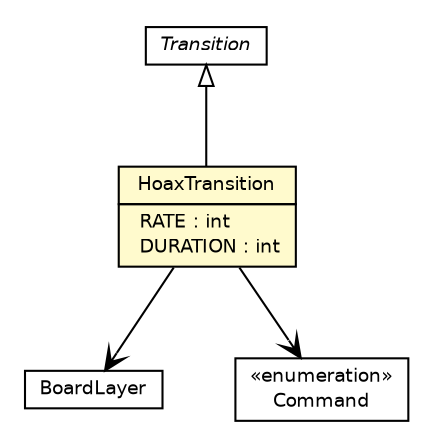 #!/usr/local/bin/dot
#
# Class diagram 
# Generated by UmlGraph version 4.6 (http://www.spinellis.gr/sw/umlgraph)
#

digraph G {
	edge [fontname="Helvetica",fontsize=10,labelfontname="Helvetica",labelfontsize=10];
	node [fontname="Helvetica",fontsize=10,shape=plaintext];
	// com.googlecode.npuzzle.npuzzleui.effects.HoaxTransition
	c91 [label=<<table border="0" cellborder="1" cellspacing="0" cellpadding="2" port="p" bgcolor="lemonChiffon" href="./HoaxTransition.html">
		<tr><td><table border="0" cellspacing="0" cellpadding="1">
			<tr><td> HoaxTransition </td></tr>
		</table></td></tr>
		<tr><td><table border="0" cellspacing="0" cellpadding="1">
			<tr><td align="left">  RATE : int </td></tr>
			<tr><td align="left">  DURATION : int </td></tr>
		</table></td></tr>
		</table>>, fontname="Helvetica", fontcolor="black", fontsize=9.0];
	// com.googlecode.npuzzle.npuzzleui.BoardLayer
	c92 [label=<<table border="0" cellborder="1" cellspacing="0" cellpadding="2" port="p" href="../BoardLayer.html">
		<tr><td><table border="0" cellspacing="0" cellpadding="1">
			<tr><td> BoardLayer </td></tr>
		</table></td></tr>
		</table>>, fontname="Helvetica", fontcolor="black", fontsize=9.0];
	//com.googlecode.npuzzle.npuzzleui.effects.HoaxTransition extends org.apache.pivot.wtk.effects.Transition
	c100:p -> c91:p [dir=back,arrowtail=empty];
	// com.googlecode.npuzzle.npuzzleui.effects.HoaxTransition NAVASSOC com.googlecode.npuzzle.npuzzleui.BoardLayer
	c91:p -> c92:p [taillabel="", label="", headlabel="", fontname="Helvetica", fontcolor="black", fontsize=10.0, color="black", arrowhead=open];
	// com.googlecode.npuzzle.npuzzleui.effects.HoaxTransition NAVASSOC com.googlecode.npuzzle.logic.Command
	c91:p -> c103:p [taillabel="", label="", headlabel="", fontname="Helvetica", fontcolor="black", fontsize=10.0, color="black", arrowhead=open];
	// com.googlecode.npuzzle.logic.Command
	c103 [label=<<table border="0" cellborder="1" cellspacing="0" cellpadding="2" port="p">
		<tr><td><table border="0" cellspacing="0" cellpadding="1">
			<tr><td> &laquo;enumeration&raquo; </td></tr>
			<tr><td> Command </td></tr>
		</table></td></tr>
		</table>>, fontname="Helvetica", fontcolor="black", fontsize=9.0];
	// org.apache.pivot.wtk.effects.Transition
	c100 [label=<<table border="0" cellborder="1" cellspacing="0" cellpadding="2" port="p">
		<tr><td><table border="0" cellspacing="0" cellpadding="1">
			<tr><td><font face="Helvetica-Oblique"> Transition </font></td></tr>
		</table></td></tr>
		</table>>, fontname="Helvetica", fontcolor="black", fontsize=9.0];
}

